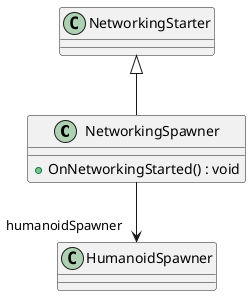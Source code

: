 @startuml
class NetworkingSpawner {
    + OnNetworkingStarted() : void
}
NetworkingStarter <|-- NetworkingSpawner
NetworkingSpawner --> "humanoidSpawner" HumanoidSpawner
@enduml
